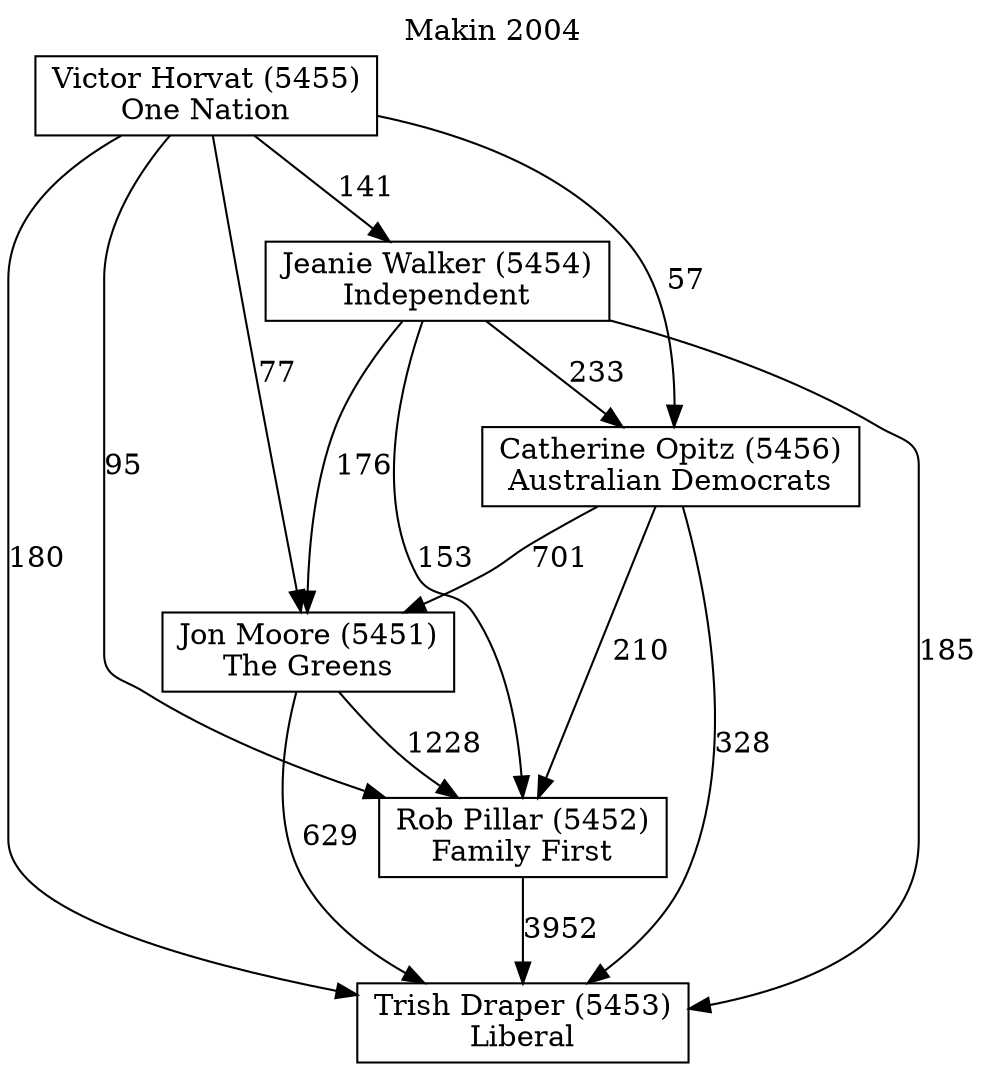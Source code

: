 // House preference flow
digraph "Trish Draper (5453)_Makin_2004" {
	graph [label="Makin 2004" labelloc=t mclimit=2]
	node [shape=box]
	"Trish Draper (5453)" [label="Trish Draper (5453)
Liberal"]
	"Rob Pillar (5452)" [label="Rob Pillar (5452)
Family First"]
	"Jon Moore (5451)" [label="Jon Moore (5451)
The Greens"]
	"Catherine Opitz (5456)" [label="Catherine Opitz (5456)
Australian Democrats"]
	"Jeanie Walker (5454)" [label="Jeanie Walker (5454)
Independent"]
	"Victor Horvat (5455)" [label="Victor Horvat (5455)
One Nation"]
	"Rob Pillar (5452)" -> "Trish Draper (5453)" [label=3952]
	"Jon Moore (5451)" -> "Rob Pillar (5452)" [label=1228]
	"Catherine Opitz (5456)" -> "Jon Moore (5451)" [label=701]
	"Jeanie Walker (5454)" -> "Catherine Opitz (5456)" [label=233]
	"Victor Horvat (5455)" -> "Jeanie Walker (5454)" [label=141]
	"Jon Moore (5451)" -> "Trish Draper (5453)" [label=629]
	"Catherine Opitz (5456)" -> "Trish Draper (5453)" [label=328]
	"Jeanie Walker (5454)" -> "Trish Draper (5453)" [label=185]
	"Victor Horvat (5455)" -> "Trish Draper (5453)" [label=180]
	"Victor Horvat (5455)" -> "Catherine Opitz (5456)" [label=57]
	"Jeanie Walker (5454)" -> "Jon Moore (5451)" [label=176]
	"Victor Horvat (5455)" -> "Jon Moore (5451)" [label=77]
	"Catherine Opitz (5456)" -> "Rob Pillar (5452)" [label=210]
	"Jeanie Walker (5454)" -> "Rob Pillar (5452)" [label=153]
	"Victor Horvat (5455)" -> "Rob Pillar (5452)" [label=95]
}
